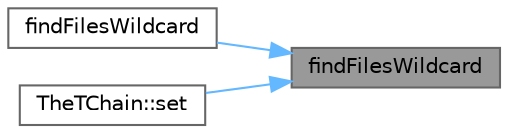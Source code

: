 digraph "findFilesWildcard"
{
 // LATEX_PDF_SIZE
  bgcolor="transparent";
  edge [fontname=Helvetica,fontsize=10,labelfontname=Helvetica,labelfontsize=10];
  node [fontname=Helvetica,fontsize=10,shape=box,height=0.2,width=0.4];
  rankdir="RL";
  Node1 [id="Node000001",label="findFilesWildcard",height=0.2,width=0.4,color="gray40", fillcolor="grey60", style="filled", fontcolor="black",tooltip=" "];
  Node1 -> Node2 [id="edge1_Node000001_Node000002",dir="back",color="steelblue1",style="solid",tooltip=" "];
  Node2 [id="Node000002",label="findFilesWildcard",height=0.2,width=0.4,color="grey40", fillcolor="white", style="filled",URL="$files__functions_8hpp.html#add17dbbceeb4bb61adb27edce70922e5",tooltip=" "];
  Node1 -> Node3 [id="edge2_Node000001_Node000003",dir="back",color="steelblue1",style="solid",tooltip=" "];
  Node3 [id="Node000003",label="TheTChain::set",height=0.2,width=0.4,color="grey40", fillcolor="white", style="filled",URL="$class_the_t_chain.html#a0858c536e02a0459fd2e101936fe923f",tooltip=" "];
}

